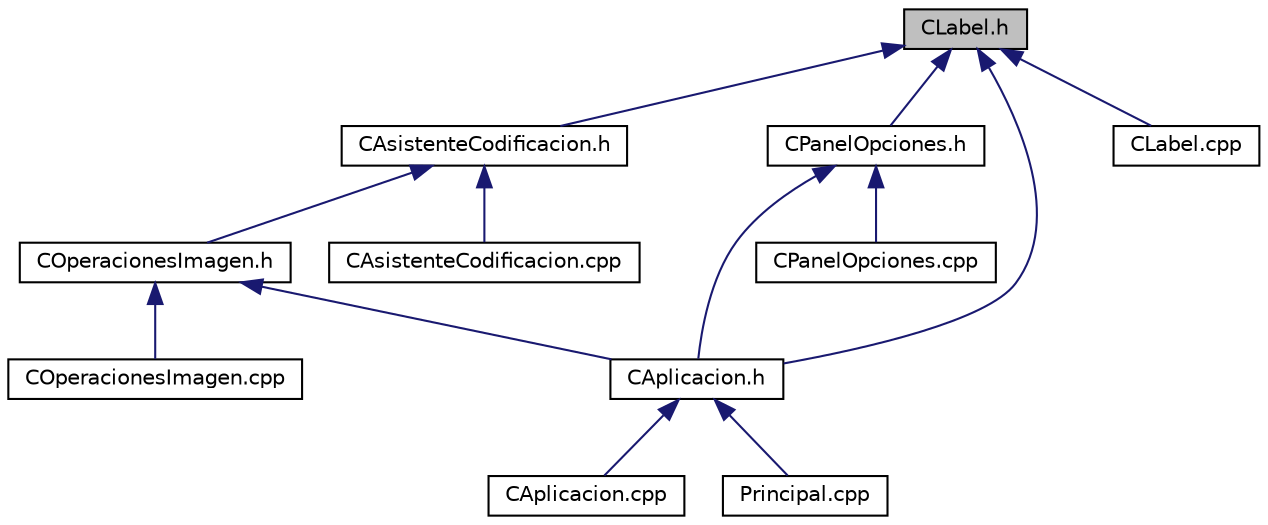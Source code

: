 digraph "CLabel.h"
{
  edge [fontname="Helvetica",fontsize="10",labelfontname="Helvetica",labelfontsize="10"];
  node [fontname="Helvetica",fontsize="10",shape=record];
  Node1 [label="CLabel.h",height=0.2,width=0.4,color="black", fillcolor="grey75", style="filled", fontcolor="black"];
  Node1 -> Node2 [dir="back",color="midnightblue",fontsize="10",style="solid"];
  Node2 [label="CAplicacion.h",height=0.2,width=0.4,color="black", fillcolor="white", style="filled",URL="$CAplicacion_8h.html"];
  Node2 -> Node3 [dir="back",color="midnightblue",fontsize="10",style="solid"];
  Node3 [label="CAplicacion.cpp",height=0.2,width=0.4,color="black", fillcolor="white", style="filled",URL="$CAplicacion_8cpp.html"];
  Node2 -> Node4 [dir="back",color="midnightblue",fontsize="10",style="solid"];
  Node4 [label="Principal.cpp",height=0.2,width=0.4,color="black", fillcolor="white", style="filled",URL="$Principal_8cpp.html"];
  Node1 -> Node5 [dir="back",color="midnightblue",fontsize="10",style="solid"];
  Node5 [label="CAsistenteCodificacion.h",height=0.2,width=0.4,color="black", fillcolor="white", style="filled",URL="$CAsistenteCodificacion_8h.html"];
  Node5 -> Node6 [dir="back",color="midnightblue",fontsize="10",style="solid"];
  Node6 [label="COperacionesImagen.h",height=0.2,width=0.4,color="black", fillcolor="white", style="filled",URL="$COperacionesImagen_8h.html"];
  Node6 -> Node2 [dir="back",color="midnightblue",fontsize="10",style="solid"];
  Node6 -> Node7 [dir="back",color="midnightblue",fontsize="10",style="solid"];
  Node7 [label="COperacionesImagen.cpp",height=0.2,width=0.4,color="black", fillcolor="white", style="filled",URL="$COperacionesImagen_8cpp.html"];
  Node5 -> Node8 [dir="back",color="midnightblue",fontsize="10",style="solid"];
  Node8 [label="CAsistenteCodificacion.cpp",height=0.2,width=0.4,color="black", fillcolor="white", style="filled",URL="$CAsistenteCodificacion_8cpp.html"];
  Node1 -> Node9 [dir="back",color="midnightblue",fontsize="10",style="solid"];
  Node9 [label="CPanelOpciones.h",height=0.2,width=0.4,color="black", fillcolor="white", style="filled",URL="$CPanelOpciones_8h.html"];
  Node9 -> Node2 [dir="back",color="midnightblue",fontsize="10",style="solid"];
  Node9 -> Node10 [dir="back",color="midnightblue",fontsize="10",style="solid"];
  Node10 [label="CPanelOpciones.cpp",height=0.2,width=0.4,color="black", fillcolor="white", style="filled",URL="$CPanelOpciones_8cpp.html"];
  Node1 -> Node11 [dir="back",color="midnightblue",fontsize="10",style="solid"];
  Node11 [label="CLabel.cpp",height=0.2,width=0.4,color="black", fillcolor="white", style="filled",URL="$CLabel_8cpp.html"];
}
